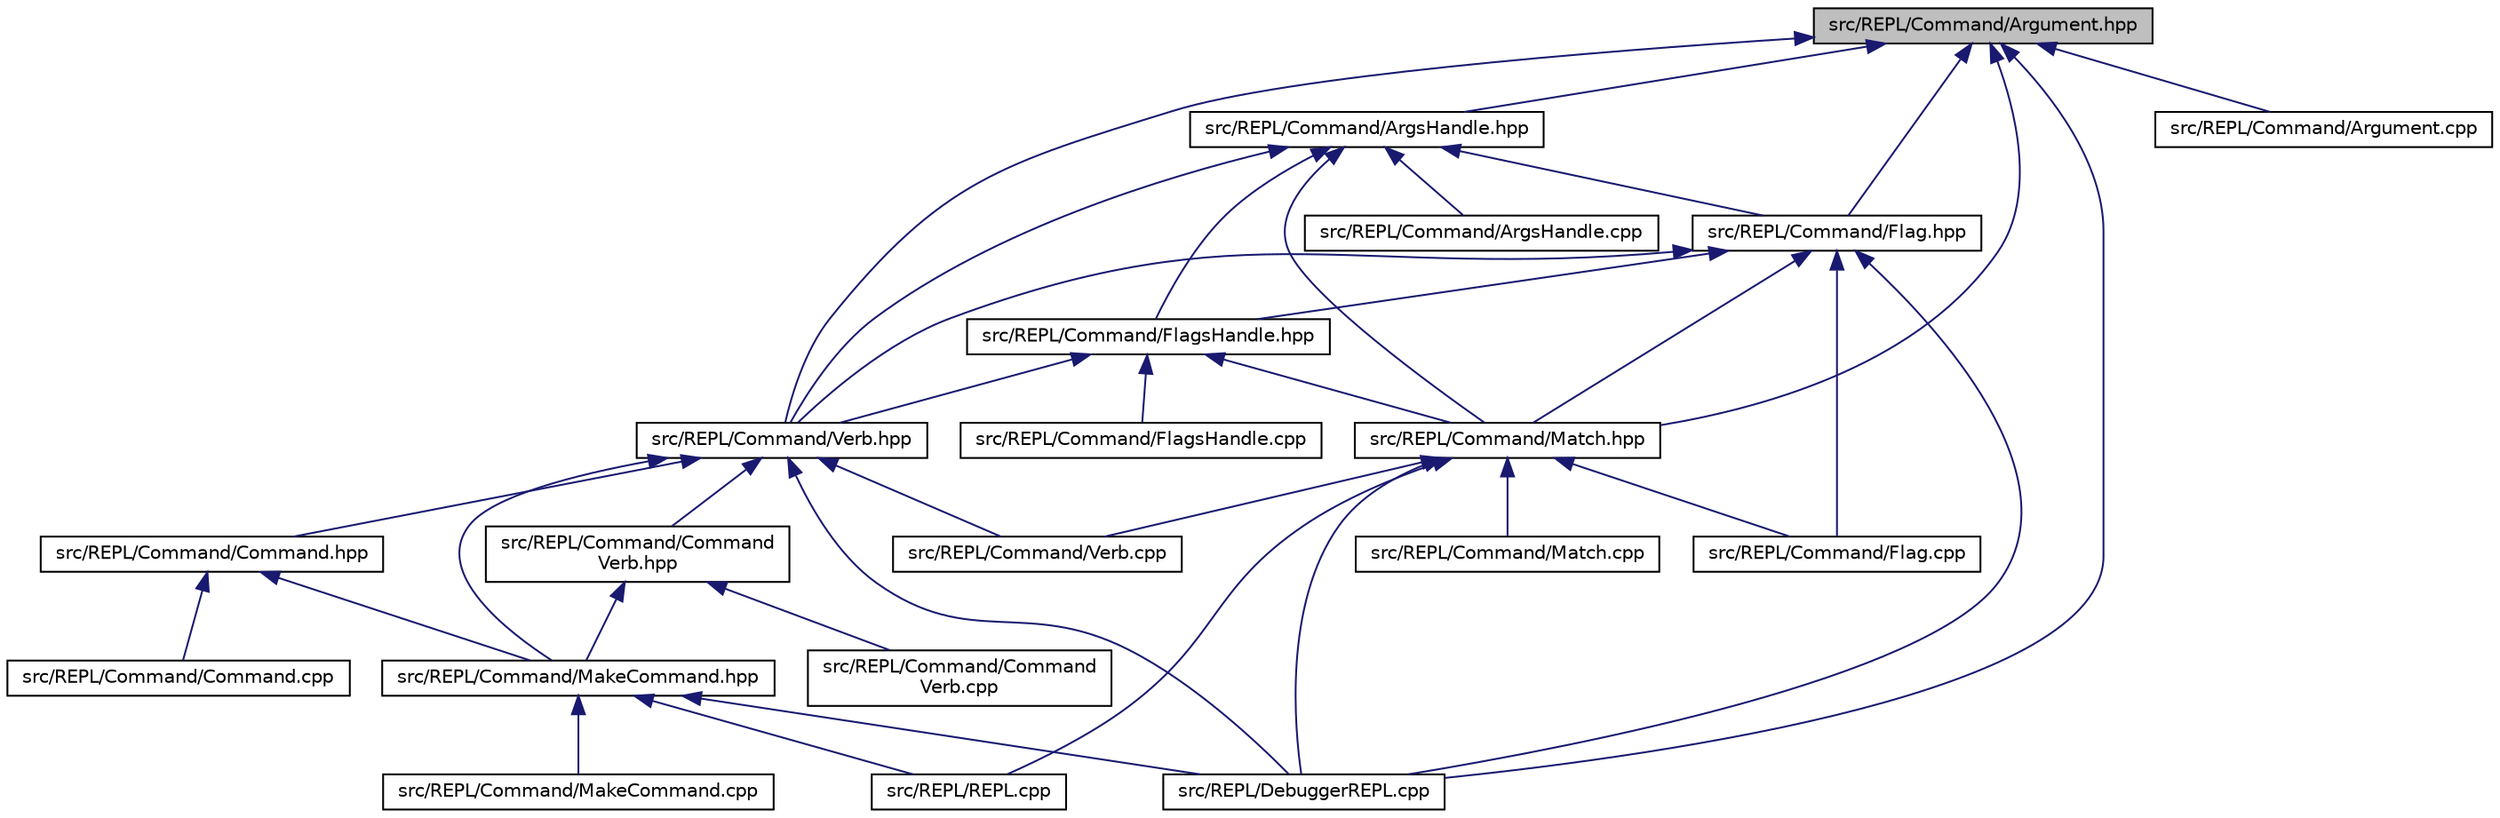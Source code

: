 digraph "src/REPL/Command/Argument.hpp"
{
  edge [fontname="Helvetica",fontsize="10",labelfontname="Helvetica",labelfontsize="10"];
  node [fontname="Helvetica",fontsize="10",shape=record];
  Node6 [label="src/REPL/Command/Argument.hpp",height=0.2,width=0.4,color="black", fillcolor="grey75", style="filled", fontcolor="black"];
  Node6 -> Node7 [dir="back",color="midnightblue",fontsize="10",style="solid"];
  Node7 [label="src/REPL/Command/ArgsHandle.hpp",height=0.2,width=0.4,color="black", fillcolor="white", style="filled",URL="$_args_handle_8hpp.html"];
  Node7 -> Node8 [dir="back",color="midnightblue",fontsize="10",style="solid"];
  Node8 [label="src/REPL/Command/ArgsHandle.cpp",height=0.2,width=0.4,color="black", fillcolor="white", style="filled",URL="$_args_handle_8cpp.html"];
  Node7 -> Node9 [dir="back",color="midnightblue",fontsize="10",style="solid"];
  Node9 [label="src/REPL/Command/Verb.hpp",height=0.2,width=0.4,color="black", fillcolor="white", style="filled",URL="$_verb_8hpp.html"];
  Node9 -> Node10 [dir="back",color="midnightblue",fontsize="10",style="solid"];
  Node10 [label="src/REPL/Command/Command.hpp",height=0.2,width=0.4,color="black", fillcolor="white", style="filled",URL="$_command_8hpp.html"];
  Node10 -> Node11 [dir="back",color="midnightblue",fontsize="10",style="solid"];
  Node11 [label="src/REPL/Command/Command.cpp",height=0.2,width=0.4,color="black", fillcolor="white", style="filled",URL="$_command_8cpp.html"];
  Node10 -> Node12 [dir="back",color="midnightblue",fontsize="10",style="solid"];
  Node12 [label="src/REPL/Command/MakeCommand.hpp",height=0.2,width=0.4,color="black", fillcolor="white", style="filled",URL="$_make_command_8hpp.html"];
  Node12 -> Node13 [dir="back",color="midnightblue",fontsize="10",style="solid"];
  Node13 [label="src/REPL/Command/MakeCommand.cpp",height=0.2,width=0.4,color="black", fillcolor="white", style="filled",URL="$_make_command_8cpp.html"];
  Node12 -> Node14 [dir="back",color="midnightblue",fontsize="10",style="solid"];
  Node14 [label="src/REPL/DebuggerREPL.cpp",height=0.2,width=0.4,color="black", fillcolor="white", style="filled",URL="$_debugger_r_e_p_l_8cpp.html"];
  Node12 -> Node15 [dir="back",color="midnightblue",fontsize="10",style="solid"];
  Node15 [label="src/REPL/REPL.cpp",height=0.2,width=0.4,color="black", fillcolor="white", style="filled",URL="$_r_e_p_l_8cpp.html"];
  Node9 -> Node16 [dir="back",color="midnightblue",fontsize="10",style="solid"];
  Node16 [label="src/REPL/Command/Command\lVerb.hpp",height=0.2,width=0.4,color="black", fillcolor="white", style="filled",URL="$_command_verb_8hpp.html"];
  Node16 -> Node17 [dir="back",color="midnightblue",fontsize="10",style="solid"];
  Node17 [label="src/REPL/Command/Command\lVerb.cpp",height=0.2,width=0.4,color="black", fillcolor="white", style="filled",URL="$_command_verb_8cpp.html"];
  Node16 -> Node12 [dir="back",color="midnightblue",fontsize="10",style="solid"];
  Node9 -> Node12 [dir="back",color="midnightblue",fontsize="10",style="solid"];
  Node9 -> Node18 [dir="back",color="midnightblue",fontsize="10",style="solid"];
  Node18 [label="src/REPL/Command/Verb.cpp",height=0.2,width=0.4,color="black", fillcolor="white", style="filled",URL="$_verb_8cpp.html"];
  Node9 -> Node14 [dir="back",color="midnightblue",fontsize="10",style="solid"];
  Node7 -> Node19 [dir="back",color="midnightblue",fontsize="10",style="solid"];
  Node19 [label="src/REPL/Command/Flag.hpp",height=0.2,width=0.4,color="black", fillcolor="white", style="filled",URL="$_flag_8hpp.html"];
  Node19 -> Node9 [dir="back",color="midnightblue",fontsize="10",style="solid"];
  Node19 -> Node20 [dir="back",color="midnightblue",fontsize="10",style="solid"];
  Node20 [label="src/REPL/Command/FlagsHandle.hpp",height=0.2,width=0.4,color="black", fillcolor="white", style="filled",URL="$_flags_handle_8hpp.html"];
  Node20 -> Node9 [dir="back",color="midnightblue",fontsize="10",style="solid"];
  Node20 -> Node21 [dir="back",color="midnightblue",fontsize="10",style="solid"];
  Node21 [label="src/REPL/Command/Match.hpp",height=0.2,width=0.4,color="black", fillcolor="white", style="filled",URL="$_command_2_match_8hpp.html"];
  Node21 -> Node22 [dir="back",color="midnightblue",fontsize="10",style="solid"];
  Node22 [label="src/REPL/Command/Flag.cpp",height=0.2,width=0.4,color="black", fillcolor="white", style="filled",URL="$_flag_8cpp.html"];
  Node21 -> Node23 [dir="back",color="midnightblue",fontsize="10",style="solid"];
  Node23 [label="src/REPL/Command/Match.cpp",height=0.2,width=0.4,color="black", fillcolor="white", style="filled",URL="$_match_8cpp.html"];
  Node21 -> Node18 [dir="back",color="midnightblue",fontsize="10",style="solid"];
  Node21 -> Node14 [dir="back",color="midnightblue",fontsize="10",style="solid"];
  Node21 -> Node15 [dir="back",color="midnightblue",fontsize="10",style="solid"];
  Node20 -> Node24 [dir="back",color="midnightblue",fontsize="10",style="solid"];
  Node24 [label="src/REPL/Command/FlagsHandle.cpp",height=0.2,width=0.4,color="black", fillcolor="white", style="filled",URL="$_flags_handle_8cpp.html"];
  Node19 -> Node22 [dir="back",color="midnightblue",fontsize="10",style="solid"];
  Node19 -> Node21 [dir="back",color="midnightblue",fontsize="10",style="solid"];
  Node19 -> Node14 [dir="back",color="midnightblue",fontsize="10",style="solid"];
  Node7 -> Node20 [dir="back",color="midnightblue",fontsize="10",style="solid"];
  Node7 -> Node21 [dir="back",color="midnightblue",fontsize="10",style="solid"];
  Node6 -> Node25 [dir="back",color="midnightblue",fontsize="10",style="solid"];
  Node25 [label="src/REPL/Command/Argument.cpp",height=0.2,width=0.4,color="black", fillcolor="white", style="filled",URL="$_argument_8cpp.html"];
  Node6 -> Node9 [dir="back",color="midnightblue",fontsize="10",style="solid"];
  Node6 -> Node19 [dir="back",color="midnightblue",fontsize="10",style="solid"];
  Node6 -> Node21 [dir="back",color="midnightblue",fontsize="10",style="solid"];
  Node6 -> Node14 [dir="back",color="midnightblue",fontsize="10",style="solid"];
}
